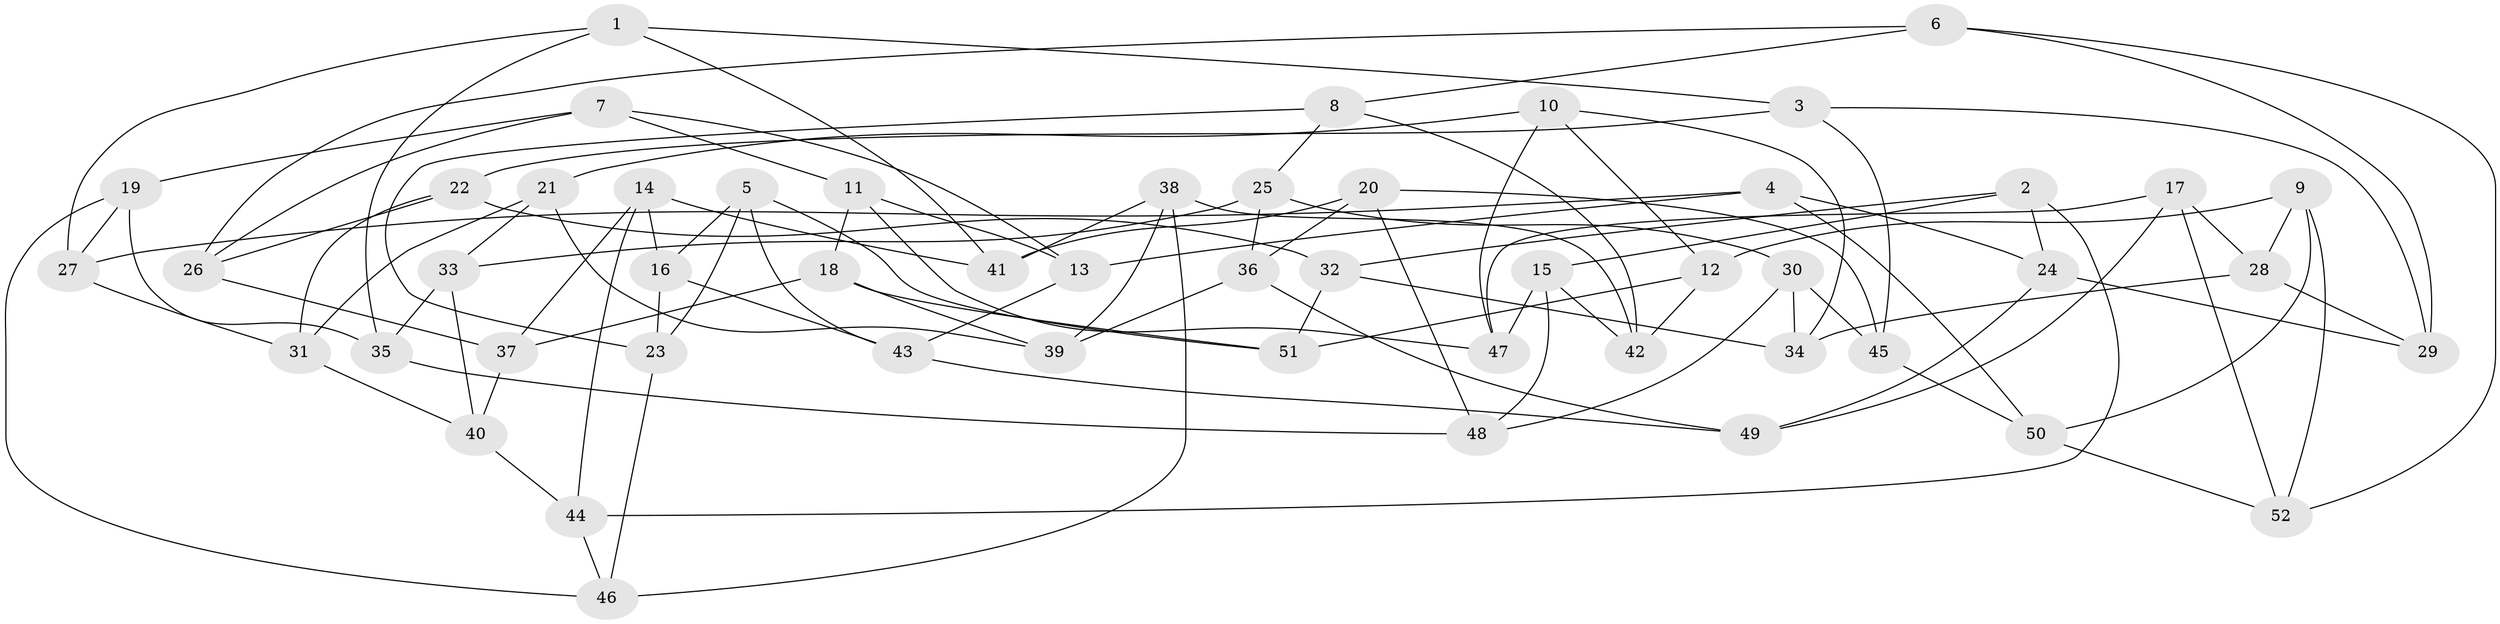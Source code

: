 // coarse degree distribution, {4: 0.3333333333333333, 5: 0.14285714285714285, 7: 0.2857142857142857, 6: 0.19047619047619047, 3: 0.047619047619047616}
// Generated by graph-tools (version 1.1) at 2025/38/03/04/25 23:38:04]
// undirected, 52 vertices, 104 edges
graph export_dot {
  node [color=gray90,style=filled];
  1;
  2;
  3;
  4;
  5;
  6;
  7;
  8;
  9;
  10;
  11;
  12;
  13;
  14;
  15;
  16;
  17;
  18;
  19;
  20;
  21;
  22;
  23;
  24;
  25;
  26;
  27;
  28;
  29;
  30;
  31;
  32;
  33;
  34;
  35;
  36;
  37;
  38;
  39;
  40;
  41;
  42;
  43;
  44;
  45;
  46;
  47;
  48;
  49;
  50;
  51;
  52;
  1 -- 3;
  1 -- 27;
  1 -- 41;
  1 -- 35;
  2 -- 44;
  2 -- 32;
  2 -- 15;
  2 -- 24;
  3 -- 45;
  3 -- 29;
  3 -- 22;
  4 -- 50;
  4 -- 13;
  4 -- 24;
  4 -- 27;
  5 -- 43;
  5 -- 16;
  5 -- 23;
  5 -- 51;
  6 -- 52;
  6 -- 8;
  6 -- 26;
  6 -- 29;
  7 -- 11;
  7 -- 26;
  7 -- 13;
  7 -- 19;
  8 -- 23;
  8 -- 42;
  8 -- 25;
  9 -- 12;
  9 -- 50;
  9 -- 52;
  9 -- 28;
  10 -- 21;
  10 -- 47;
  10 -- 12;
  10 -- 34;
  11 -- 13;
  11 -- 18;
  11 -- 47;
  12 -- 42;
  12 -- 51;
  13 -- 43;
  14 -- 41;
  14 -- 16;
  14 -- 44;
  14 -- 37;
  15 -- 47;
  15 -- 48;
  15 -- 42;
  16 -- 43;
  16 -- 23;
  17 -- 49;
  17 -- 28;
  17 -- 52;
  17 -- 47;
  18 -- 39;
  18 -- 37;
  18 -- 51;
  19 -- 27;
  19 -- 46;
  19 -- 35;
  20 -- 48;
  20 -- 41;
  20 -- 45;
  20 -- 36;
  21 -- 33;
  21 -- 39;
  21 -- 31;
  22 -- 26;
  22 -- 31;
  22 -- 32;
  23 -- 46;
  24 -- 49;
  24 -- 29;
  25 -- 33;
  25 -- 36;
  25 -- 30;
  26 -- 37;
  27 -- 31;
  28 -- 34;
  28 -- 29;
  30 -- 34;
  30 -- 45;
  30 -- 48;
  31 -- 40;
  32 -- 34;
  32 -- 51;
  33 -- 35;
  33 -- 40;
  35 -- 48;
  36 -- 49;
  36 -- 39;
  37 -- 40;
  38 -- 39;
  38 -- 42;
  38 -- 41;
  38 -- 46;
  40 -- 44;
  43 -- 49;
  44 -- 46;
  45 -- 50;
  50 -- 52;
}
